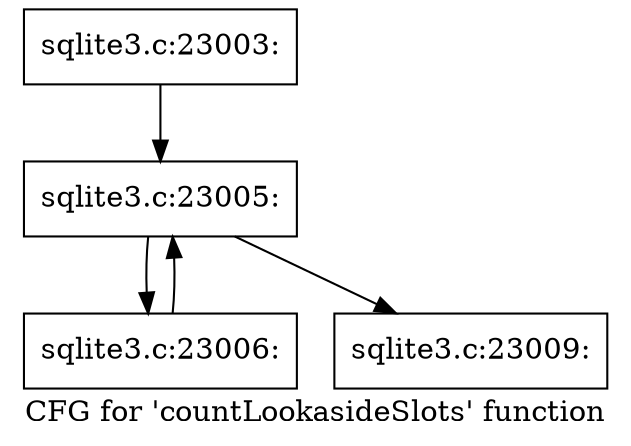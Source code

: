 digraph "CFG for 'countLookasideSlots' function" {
	label="CFG for 'countLookasideSlots' function";

	Node0x55c0f6f81ea0 [shape=record,label="{sqlite3.c:23003:}"];
	Node0x55c0f6f81ea0 -> Node0x55c0f6f84e60;
	Node0x55c0f6f84e60 [shape=record,label="{sqlite3.c:23005:}"];
	Node0x55c0f6f84e60 -> Node0x55c0f6f85a30;
	Node0x55c0f6f84e60 -> Node0x55c0f6f851e0;
	Node0x55c0f6f85a30 [shape=record,label="{sqlite3.c:23006:}"];
	Node0x55c0f6f85a30 -> Node0x55c0f6f84e60;
	Node0x55c0f6f851e0 [shape=record,label="{sqlite3.c:23009:}"];
}
